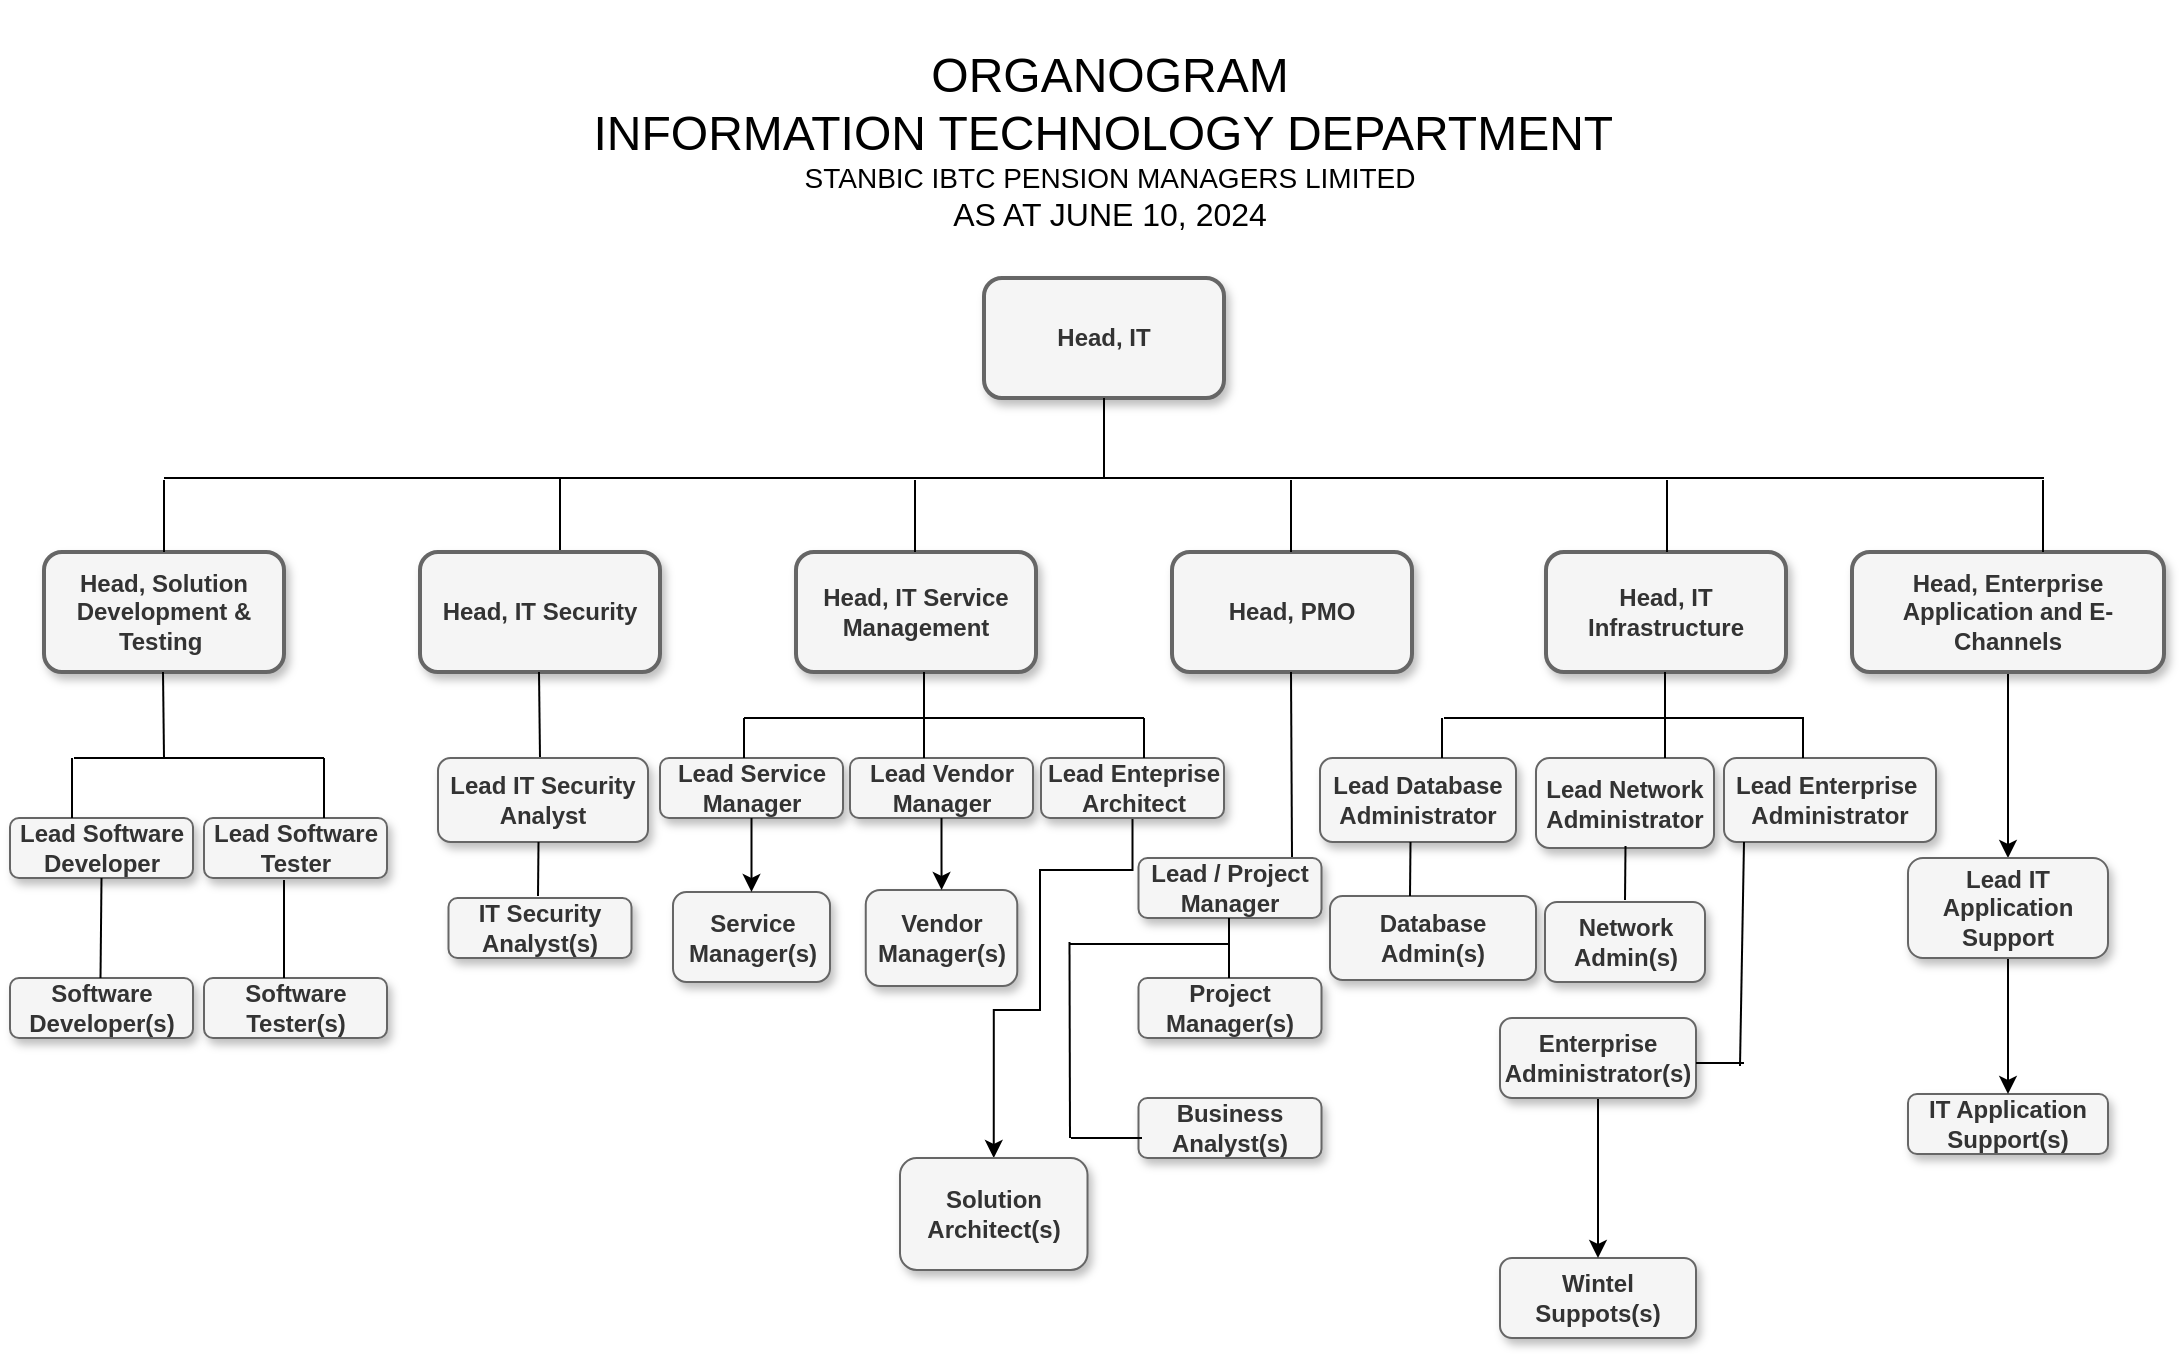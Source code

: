 <mxfile version="24.3.1" type="github">
  <diagram name="Page-1" id="19d8dcba-68ad-dc05-1034-9cf7b2a963f6">
    <mxGraphModel dx="2534" dy="746" grid="1" gridSize="14" guides="1" tooltips="1" connect="1" arrows="1" fold="1" page="1" pageScale="1" pageWidth="1100" pageHeight="850" background="none" math="0" shadow="0">
      <root>
        <mxCell id="0" />
        <mxCell id="1" parent="0" />
        <mxCell id="uepafkn3aEIsYCHWRTWA-61" value="&lt;b&gt;Lead Software Developer&lt;/b&gt;" style="rounded=1;whiteSpace=wrap;html=1;shadow=1;fillColor=#f5f5f5;fontColor=#333333;strokeColor=#666666;" parent="1" vertex="1">
          <mxGeometry x="3" y="409" width="91.5" height="30" as="geometry" />
        </mxCell>
        <mxCell id="uepafkn3aEIsYCHWRTWA-66" value="&lt;b&gt;Software Developer(s)&lt;/b&gt;" style="rounded=1;whiteSpace=wrap;html=1;shadow=1;fillColor=#f5f5f5;fontColor=#333333;strokeColor=#666666;" parent="1" vertex="1">
          <mxGeometry x="3" y="489" width="91.5" height="30" as="geometry" />
        </mxCell>
        <mxCell id="vU_8yxgyRDjp_DpZThU9-1" value="&lt;b&gt;Wintel Suppots(s)&lt;/b&gt;" style="rounded=1;whiteSpace=wrap;html=1;shadow=1;fillColor=#f5f5f5;fontColor=#333333;strokeColor=#666666;" parent="1" vertex="1">
          <mxGeometry x="748" y="629" width="98" height="40" as="geometry" />
        </mxCell>
        <mxCell id="vU_8yxgyRDjp_DpZThU9-2" value="" style="edgeStyle=orthogonalEdgeStyle;rounded=0;orthogonalLoop=1;jettySize=auto;html=1;" parent="1" source="uepafkn3aEIsYCHWRTWA-48" target="vU_8yxgyRDjp_DpZThU9-1" edge="1">
          <mxGeometry relative="1" as="geometry" />
        </mxCell>
        <mxCell id="uepafkn3aEIsYCHWRTWA-1" value="&lt;b&gt;Head, IT&lt;/b&gt;" style="rounded=1;whiteSpace=wrap;html=1;strokeWidth=2;perimeterSpacing=0;glass=0;shadow=1;fontStyle=0;fillColor=#f5f5f5;fontColor=#333333;strokeColor=#666666;" parent="1" vertex="1">
          <mxGeometry x="490" y="139" width="120" height="60" as="geometry" />
        </mxCell>
        <mxCell id="uepafkn3aEIsYCHWRTWA-2" value="&lt;b&gt;Head, Solution Development &amp;amp; Testing&amp;nbsp;&lt;/b&gt;" style="rounded=1;whiteSpace=wrap;html=1;strokeWidth=2;perimeterSpacing=0;glass=0;shadow=1;fillColor=#f5f5f5;fontColor=#333333;strokeColor=#666666;" parent="1" vertex="1">
          <mxGeometry x="20" y="276" width="120" height="60" as="geometry" />
        </mxCell>
        <mxCell id="uepafkn3aEIsYCHWRTWA-3" value="&lt;b&gt;Head, IT Security&lt;/b&gt;" style="rounded=1;whiteSpace=wrap;html=1;strokeWidth=2;perimeterSpacing=0;glass=0;shadow=1;fillColor=#f5f5f5;fontColor=#333333;strokeColor=#666666;" parent="1" vertex="1">
          <mxGeometry x="208" y="276" width="120" height="60" as="geometry" />
        </mxCell>
        <mxCell id="uepafkn3aEIsYCHWRTWA-4" value="&lt;b&gt;Head, IT Service Management&lt;/b&gt;" style="rounded=1;whiteSpace=wrap;html=1;strokeWidth=2;perimeterSpacing=0;glass=0;shadow=1;fillColor=#f5f5f5;fontColor=#333333;strokeColor=#666666;" parent="1" vertex="1">
          <mxGeometry x="396" y="276" width="120" height="60" as="geometry" />
        </mxCell>
        <mxCell id="uepafkn3aEIsYCHWRTWA-5" value="&lt;b&gt;Head, PMO&lt;/b&gt;" style="rounded=1;whiteSpace=wrap;html=1;strokeWidth=2;perimeterSpacing=0;glass=0;shadow=1;fillColor=#f5f5f5;fontColor=#333333;strokeColor=#666666;" parent="1" vertex="1">
          <mxGeometry x="584" y="276" width="120" height="60" as="geometry" />
        </mxCell>
        <mxCell id="uepafkn3aEIsYCHWRTWA-6" value="&lt;b&gt;Head, IT Infrastructure&lt;/b&gt;" style="rounded=1;whiteSpace=wrap;html=1;strokeWidth=2;perimeterSpacing=0;glass=0;shadow=1;fillColor=#f5f5f5;fontColor=#333333;strokeColor=#666666;" parent="1" vertex="1">
          <mxGeometry x="771" y="276" width="120" height="60" as="geometry" />
        </mxCell>
        <mxCell id="cwh8xjlLVyF8HEqu1CCD-1" value="" style="edgeStyle=orthogonalEdgeStyle;rounded=0;orthogonalLoop=1;jettySize=auto;html=1;" edge="1" parent="1" source="uepafkn3aEIsYCHWRTWA-7" target="uepafkn3aEIsYCHWRTWA-93">
          <mxGeometry relative="1" as="geometry" />
        </mxCell>
        <mxCell id="uepafkn3aEIsYCHWRTWA-7" value="&lt;b&gt;Head, Enterprise Application and E-Channels&lt;/b&gt;" style="rounded=1;whiteSpace=wrap;html=1;strokeWidth=2;perimeterSpacing=0;glass=0;shadow=1;fillColor=#f5f5f5;fontColor=#333333;strokeColor=#666666;" parent="1" vertex="1">
          <mxGeometry x="924" y="276" width="156" height="60" as="geometry" />
        </mxCell>
        <mxCell id="uepafkn3aEIsYCHWRTWA-11" value="" style="endArrow=none;html=1;rounded=0;entryX=0.5;entryY=1;entryDx=0;entryDy=0;" parent="1" target="uepafkn3aEIsYCHWRTWA-1" edge="1">
          <mxGeometry width="50" height="50" relative="1" as="geometry">
            <mxPoint x="550" y="239" as="sourcePoint" />
            <mxPoint x="480" y="379" as="targetPoint" />
          </mxGeometry>
        </mxCell>
        <mxCell id="uepafkn3aEIsYCHWRTWA-12" value="" style="endArrow=none;html=1;rounded=0;" parent="1" edge="1">
          <mxGeometry width="50" height="50" relative="1" as="geometry">
            <mxPoint x="278" y="275" as="sourcePoint" />
            <mxPoint x="278" y="239" as="targetPoint" />
          </mxGeometry>
        </mxCell>
        <mxCell id="uepafkn3aEIsYCHWRTWA-13" value="" style="endArrow=none;html=1;rounded=0;" parent="1" edge="1">
          <mxGeometry width="50" height="50" relative="1" as="geometry">
            <mxPoint x="455.5" y="276" as="sourcePoint" />
            <mxPoint x="455.5" y="240" as="targetPoint" />
          </mxGeometry>
        </mxCell>
        <mxCell id="uepafkn3aEIsYCHWRTWA-14" value="" style="endArrow=none;html=1;rounded=0;" parent="1" edge="1">
          <mxGeometry width="50" height="50" relative="1" as="geometry">
            <mxPoint x="643.5" y="276" as="sourcePoint" />
            <mxPoint x="643.5" y="240" as="targetPoint" />
          </mxGeometry>
        </mxCell>
        <mxCell id="uepafkn3aEIsYCHWRTWA-15" value="" style="endArrow=none;html=1;rounded=0;" parent="1" edge="1">
          <mxGeometry width="50" height="50" relative="1" as="geometry">
            <mxPoint x="831.5" y="276" as="sourcePoint" />
            <mxPoint x="831.5" y="240" as="targetPoint" />
          </mxGeometry>
        </mxCell>
        <mxCell id="uepafkn3aEIsYCHWRTWA-16" value="" style="endArrow=none;html=1;rounded=0;" parent="1" edge="1">
          <mxGeometry width="50" height="50" relative="1" as="geometry">
            <mxPoint x="80" y="239" as="sourcePoint" />
            <mxPoint x="1020" y="239" as="targetPoint" />
          </mxGeometry>
        </mxCell>
        <mxCell id="uepafkn3aEIsYCHWRTWA-17" value="" style="endArrow=none;html=1;rounded=0;" parent="1" edge="1">
          <mxGeometry width="50" height="50" relative="1" as="geometry">
            <mxPoint x="1019.5" y="276" as="sourcePoint" />
            <mxPoint x="1019.5" y="240" as="targetPoint" />
          </mxGeometry>
        </mxCell>
        <mxCell id="uepafkn3aEIsYCHWRTWA-18" value="" style="endArrow=none;html=1;rounded=0;" parent="1" edge="1">
          <mxGeometry width="50" height="50" relative="1" as="geometry">
            <mxPoint x="80" y="276" as="sourcePoint" />
            <mxPoint x="80" y="240" as="targetPoint" />
          </mxGeometry>
        </mxCell>
        <mxCell id="uepafkn3aEIsYCHWRTWA-19" value="" style="endArrow=none;html=1;rounded=0;" parent="1" edge="1">
          <mxGeometry width="50" height="50" relative="1" as="geometry">
            <mxPoint x="80" y="379" as="sourcePoint" />
            <mxPoint x="79.5" y="336" as="targetPoint" />
          </mxGeometry>
        </mxCell>
        <mxCell id="uepafkn3aEIsYCHWRTWA-20" value="" style="endArrow=none;html=1;rounded=0;" parent="1" edge="1">
          <mxGeometry width="50" height="50" relative="1" as="geometry">
            <mxPoint x="35" y="379" as="sourcePoint" />
            <mxPoint x="160" y="379" as="targetPoint" />
          </mxGeometry>
        </mxCell>
        <mxCell id="uepafkn3aEIsYCHWRTWA-22" value="" style="endArrow=none;html=1;rounded=0;" parent="1" edge="1">
          <mxGeometry width="50" height="50" relative="1" as="geometry">
            <mxPoint x="268" y="379" as="sourcePoint" />
            <mxPoint x="267.5" y="336" as="targetPoint" />
          </mxGeometry>
        </mxCell>
        <mxCell id="uepafkn3aEIsYCHWRTWA-30" value="" style="endArrow=none;html=1;rounded=0;" parent="1" edge="1">
          <mxGeometry width="50" height="50" relative="1" as="geometry">
            <mxPoint x="644" y="429" as="sourcePoint" />
            <mxPoint x="643.5" y="336" as="targetPoint" />
          </mxGeometry>
        </mxCell>
        <mxCell id="uepafkn3aEIsYCHWRTWA-34" value="&lt;b&gt;Lead Database Administrator&lt;/b&gt;" style="rounded=1;whiteSpace=wrap;html=1;shadow=1;fillColor=#f5f5f5;fontColor=#333333;strokeColor=#666666;" parent="1" vertex="1">
          <mxGeometry x="658" y="379" width="98" height="42" as="geometry" />
        </mxCell>
        <mxCell id="uepafkn3aEIsYCHWRTWA-42" value="&lt;b&gt;Lead Network Administrator&lt;/b&gt;" style="rounded=1;whiteSpace=wrap;html=1;shadow=1;fillColor=#f5f5f5;fontColor=#333333;strokeColor=#666666;" parent="1" vertex="1">
          <mxGeometry x="766" y="379" width="89" height="45" as="geometry" />
        </mxCell>
        <mxCell id="uepafkn3aEIsYCHWRTWA-46" value="&lt;b&gt;Lead Enterprise&amp;nbsp;&lt;br&gt;Administrator&lt;/b&gt;" style="rounded=1;whiteSpace=wrap;html=1;shadow=1;fillColor=#f5f5f5;fontColor=#333333;strokeColor=#666666;" parent="1" vertex="1">
          <mxGeometry x="860" y="379" width="106" height="42" as="geometry" />
        </mxCell>
        <mxCell id="uepafkn3aEIsYCHWRTWA-48" value="&lt;b&gt;Enterprise Administrator(s)&lt;/b&gt;" style="rounded=1;whiteSpace=wrap;html=1;shadow=1;fillColor=#f5f5f5;fontColor=#333333;strokeColor=#666666;" parent="1" vertex="1">
          <mxGeometry x="748" y="509" width="98" height="40" as="geometry" />
        </mxCell>
        <mxCell id="uepafkn3aEIsYCHWRTWA-50" value="&lt;b&gt;Lead IT Security Analyst&lt;/b&gt;" style="rounded=1;whiteSpace=wrap;html=1;shadow=1;fillColor=#f5f5f5;fontColor=#333333;strokeColor=#666666;" parent="1" vertex="1">
          <mxGeometry x="217" y="379" width="105" height="42" as="geometry" />
        </mxCell>
        <mxCell id="uepafkn3aEIsYCHWRTWA-51" value="&lt;b&gt;IT Security Analyst(s)&lt;/b&gt;" style="rounded=1;whiteSpace=wrap;html=1;shadow=1;fillColor=#f5f5f5;fontColor=#333333;strokeColor=#666666;" parent="1" vertex="1">
          <mxGeometry x="222.25" y="449" width="91.5" height="30" as="geometry" />
        </mxCell>
        <mxCell id="uepafkn3aEIsYCHWRTWA-53" value="&lt;b&gt;Lead Service Manager&lt;/b&gt;" style="rounded=1;whiteSpace=wrap;html=1;shadow=1;fillColor=#f5f5f5;fontColor=#333333;strokeColor=#666666;" parent="1" vertex="1">
          <mxGeometry x="328" y="379" width="91.5" height="30" as="geometry" />
        </mxCell>
        <mxCell id="uepafkn3aEIsYCHWRTWA-55" value="&lt;b&gt;Lead Vendor Manager&lt;/b&gt;" style="rounded=1;whiteSpace=wrap;html=1;shadow=1;fillColor=#f5f5f5;fontColor=#333333;strokeColor=#666666;" parent="1" vertex="1">
          <mxGeometry x="423" y="379" width="91.5" height="30" as="geometry" />
        </mxCell>
        <mxCell id="vU_8yxgyRDjp_DpZThU9-12" style="edgeStyle=orthogonalEdgeStyle;rounded=0;orthogonalLoop=1;jettySize=auto;html=1;entryX=0.5;entryY=0;entryDx=0;entryDy=0;" parent="1" source="uepafkn3aEIsYCHWRTWA-58" target="vU_8yxgyRDjp_DpZThU9-13" edge="1">
          <mxGeometry relative="1" as="geometry">
            <mxPoint x="518" y="673" as="targetPoint" />
            <Array as="points">
              <mxPoint x="564" y="435" />
              <mxPoint x="518" y="435" />
              <mxPoint x="518" y="505" />
              <mxPoint x="495" y="505" />
            </Array>
          </mxGeometry>
        </mxCell>
        <mxCell id="uepafkn3aEIsYCHWRTWA-58" value="&lt;b&gt;Lead Enteprise Architect&lt;/b&gt;" style="rounded=1;whiteSpace=wrap;html=1;shadow=1;fillColor=#f5f5f5;fontColor=#333333;strokeColor=#666666;" parent="1" vertex="1">
          <mxGeometry x="518.5" y="379" width="91.5" height="30" as="geometry" />
        </mxCell>
        <mxCell id="uepafkn3aEIsYCHWRTWA-62" value="&lt;b&gt;Lead Software Tester&lt;/b&gt;" style="rounded=1;whiteSpace=wrap;html=1;shadow=1;fillColor=#f5f5f5;fontColor=#333333;strokeColor=#666666;" parent="1" vertex="1">
          <mxGeometry x="100" y="409" width="91.5" height="30" as="geometry" />
        </mxCell>
        <mxCell id="uepafkn3aEIsYCHWRTWA-64" value="&lt;b&gt;Software Tester(s)&lt;/b&gt;" style="rounded=1;whiteSpace=wrap;html=1;shadow=1;fillColor=#f5f5f5;fontColor=#333333;strokeColor=#666666;" parent="1" vertex="1">
          <mxGeometry x="100" y="489" width="91.5" height="30" as="geometry" />
        </mxCell>
        <mxCell id="uepafkn3aEIsYCHWRTWA-68" value="" style="endArrow=none;html=1;rounded=0;" parent="1" edge="1">
          <mxGeometry width="50" height="50" relative="1" as="geometry">
            <mxPoint x="160" y="409" as="sourcePoint" />
            <mxPoint x="160" y="379" as="targetPoint" />
          </mxGeometry>
        </mxCell>
        <mxCell id="uepafkn3aEIsYCHWRTWA-69" value="" style="endArrow=none;html=1;rounded=0;" parent="1" edge="1">
          <mxGeometry width="50" height="50" relative="1" as="geometry">
            <mxPoint x="34" y="409" as="sourcePoint" />
            <mxPoint x="34" y="379" as="targetPoint" />
          </mxGeometry>
        </mxCell>
        <mxCell id="uepafkn3aEIsYCHWRTWA-70" value="" style="endArrow=none;html=1;rounded=0;" parent="1" edge="1">
          <mxGeometry width="50" height="50" relative="1" as="geometry">
            <mxPoint x="370" y="359" as="sourcePoint" />
            <mxPoint x="570" y="359" as="targetPoint" />
          </mxGeometry>
        </mxCell>
        <mxCell id="uepafkn3aEIsYCHWRTWA-72" value="" style="endArrow=none;html=1;rounded=0;" parent="1" edge="1">
          <mxGeometry width="50" height="50" relative="1" as="geometry">
            <mxPoint x="570" y="359" as="sourcePoint" />
            <mxPoint x="570" y="379" as="targetPoint" />
          </mxGeometry>
        </mxCell>
        <mxCell id="uepafkn3aEIsYCHWRTWA-74" value="" style="endArrow=none;html=1;rounded=0;" parent="1" edge="1">
          <mxGeometry width="50" height="50" relative="1" as="geometry">
            <mxPoint x="460" y="359" as="sourcePoint" />
            <mxPoint x="460" y="379" as="targetPoint" />
          </mxGeometry>
        </mxCell>
        <mxCell id="uepafkn3aEIsYCHWRTWA-75" value="" style="endArrow=none;html=1;rounded=0;" parent="1" edge="1">
          <mxGeometry width="50" height="50" relative="1" as="geometry">
            <mxPoint x="370" y="359" as="sourcePoint" />
            <mxPoint x="370" y="379" as="targetPoint" />
          </mxGeometry>
        </mxCell>
        <mxCell id="uepafkn3aEIsYCHWRTWA-78" value="" style="endArrow=none;html=1;rounded=0;" parent="1" edge="1">
          <mxGeometry width="50" height="50" relative="1" as="geometry">
            <mxPoint x="460" y="336" as="sourcePoint" />
            <mxPoint x="460" y="359" as="targetPoint" />
          </mxGeometry>
        </mxCell>
        <mxCell id="uepafkn3aEIsYCHWRTWA-79" value="&lt;b&gt;Lead / Project Manager&lt;/b&gt;" style="rounded=1;whiteSpace=wrap;html=1;shadow=1;fillColor=#f5f5f5;fontColor=#333333;strokeColor=#666666;" parent="1" vertex="1">
          <mxGeometry x="567.25" y="429" width="91.5" height="30" as="geometry" />
        </mxCell>
        <mxCell id="uepafkn3aEIsYCHWRTWA-80" value="&lt;b&gt;Project Manager(s)&lt;/b&gt;" style="rounded=1;whiteSpace=wrap;html=1;shadow=1;fillColor=#f5f5f5;fontColor=#333333;strokeColor=#666666;" parent="1" vertex="1">
          <mxGeometry x="567.25" y="489" width="91.5" height="30" as="geometry" />
        </mxCell>
        <mxCell id="uepafkn3aEIsYCHWRTWA-82" value="&lt;b&gt;Business Analyst(s)&lt;/b&gt;" style="rounded=1;whiteSpace=wrap;html=1;shadow=1;fillColor=#f5f5f5;fontColor=#333333;strokeColor=#666666;" parent="1" vertex="1">
          <mxGeometry x="567.25" y="549" width="91.5" height="30" as="geometry" />
        </mxCell>
        <mxCell id="uepafkn3aEIsYCHWRTWA-84" value="" style="endArrow=none;html=1;rounded=0;" parent="1" edge="1">
          <mxGeometry width="50" height="50" relative="1" as="geometry">
            <mxPoint x="720" y="359" as="sourcePoint" />
            <mxPoint x="900" y="359" as="targetPoint" />
          </mxGeometry>
        </mxCell>
        <mxCell id="uepafkn3aEIsYCHWRTWA-85" value="" style="endArrow=none;html=1;rounded=0;" parent="1" edge="1">
          <mxGeometry width="50" height="50" relative="1" as="geometry">
            <mxPoint x="830.5" y="336" as="sourcePoint" />
            <mxPoint x="830.5" y="359" as="targetPoint" />
          </mxGeometry>
        </mxCell>
        <mxCell id="uepafkn3aEIsYCHWRTWA-86" value="" style="endArrow=none;html=1;rounded=0;" parent="1" edge="1">
          <mxGeometry width="50" height="50" relative="1" as="geometry">
            <mxPoint x="719" y="359" as="sourcePoint" />
            <mxPoint x="719" y="379" as="targetPoint" />
          </mxGeometry>
        </mxCell>
        <mxCell id="uepafkn3aEIsYCHWRTWA-87" value="" style="endArrow=none;html=1;rounded=0;" parent="1" edge="1">
          <mxGeometry width="50" height="50" relative="1" as="geometry">
            <mxPoint x="830.5" y="359" as="sourcePoint" />
            <mxPoint x="830.5" y="379" as="targetPoint" />
          </mxGeometry>
        </mxCell>
        <mxCell id="uepafkn3aEIsYCHWRTWA-88" value="" style="endArrow=none;html=1;rounded=0;" parent="1" edge="1">
          <mxGeometry width="50" height="50" relative="1" as="geometry">
            <mxPoint x="899.5" y="359" as="sourcePoint" />
            <mxPoint x="899.5" y="379" as="targetPoint" />
          </mxGeometry>
        </mxCell>
        <mxCell id="uepafkn3aEIsYCHWRTWA-92" value="&lt;b&gt;IT Application Support(s)&lt;/b&gt;" style="rounded=1;whiteSpace=wrap;html=1;shadow=1;fillColor=#f5f5f5;fontColor=#333333;strokeColor=#666666;" parent="1" vertex="1">
          <mxGeometry x="952" y="547" width="100" height="30" as="geometry" />
        </mxCell>
        <mxCell id="cwh8xjlLVyF8HEqu1CCD-2" value="" style="edgeStyle=orthogonalEdgeStyle;rounded=0;orthogonalLoop=1;jettySize=auto;html=1;" edge="1" parent="1" source="uepafkn3aEIsYCHWRTWA-93" target="uepafkn3aEIsYCHWRTWA-92">
          <mxGeometry relative="1" as="geometry" />
        </mxCell>
        <mxCell id="uepafkn3aEIsYCHWRTWA-93" value="&lt;b&gt;Lead IT Application Support&lt;/b&gt;" style="rounded=1;whiteSpace=wrap;html=1;shadow=1;fillColor=#f5f5f5;fontColor=#333333;strokeColor=#666666;" parent="1" vertex="1">
          <mxGeometry x="952" y="429" width="100" height="50" as="geometry" />
        </mxCell>
        <mxCell id="uepafkn3aEIsYCHWRTWA-101" value="" style="endArrow=none;html=1;rounded=0;entryX=0.891;entryY=0;entryDx=0;entryDy=0;entryPerimeter=0;" parent="1" edge="1">
          <mxGeometry width="50" height="50" relative="1" as="geometry">
            <mxPoint x="612.5" y="459" as="sourcePoint" />
            <mxPoint x="612.5" y="489" as="targetPoint" />
          </mxGeometry>
        </mxCell>
        <mxCell id="uepafkn3aEIsYCHWRTWA-103" value="" style="endArrow=none;html=1;rounded=0;" parent="1" edge="1">
          <mxGeometry width="50" height="50" relative="1" as="geometry">
            <mxPoint x="533" y="472" as="sourcePoint" />
            <mxPoint x="613" y="472" as="targetPoint" />
          </mxGeometry>
        </mxCell>
        <mxCell id="uepafkn3aEIsYCHWRTWA-104" value="" style="endArrow=none;html=1;rounded=0;" parent="1" edge="1">
          <mxGeometry width="50" height="50" relative="1" as="geometry">
            <mxPoint x="533" y="569" as="sourcePoint" />
            <mxPoint x="532.75" y="471" as="targetPoint" />
          </mxGeometry>
        </mxCell>
        <mxCell id="uepafkn3aEIsYCHWRTWA-107" value="" style="endArrow=none;html=1;rounded=0;" parent="1" edge="1">
          <mxGeometry width="50" height="50" relative="1" as="geometry">
            <mxPoint x="569" y="569" as="sourcePoint" />
            <mxPoint x="533.5" y="569" as="targetPoint" />
          </mxGeometry>
        </mxCell>
        <mxCell id="uepafkn3aEIsYCHWRTWA-113" value="" style="endArrow=none;html=1;rounded=0;entryX=0.5;entryY=1;entryDx=0;entryDy=0;" parent="1" target="uepafkn3aEIsYCHWRTWA-61" edge="1">
          <mxGeometry width="50" height="50" relative="1" as="geometry">
            <mxPoint x="48.25" y="489" as="sourcePoint" />
            <mxPoint x="48.25" y="453" as="targetPoint" />
          </mxGeometry>
        </mxCell>
        <mxCell id="uepafkn3aEIsYCHWRTWA-114" value="" style="endArrow=none;html=1;rounded=0;entryX=0.437;entryY=1.033;entryDx=0;entryDy=0;entryPerimeter=0;" parent="1" target="uepafkn3aEIsYCHWRTWA-62" edge="1">
          <mxGeometry width="50" height="50" relative="1" as="geometry">
            <mxPoint x="140" y="489" as="sourcePoint" />
            <mxPoint x="140" y="453" as="targetPoint" />
          </mxGeometry>
        </mxCell>
        <mxCell id="uepafkn3aEIsYCHWRTWA-115" value="" style="endArrow=none;html=1;rounded=0;" parent="1" edge="1">
          <mxGeometry width="50" height="50" relative="1" as="geometry">
            <mxPoint x="267.25" y="421" as="sourcePoint" />
            <mxPoint x="267" y="448" as="targetPoint" />
          </mxGeometry>
        </mxCell>
        <mxCell id="uepafkn3aEIsYCHWRTWA-131" value="&lt;b&gt;Database&lt;br&gt;Admin(s)&lt;br&gt;&lt;/b&gt;" style="rounded=1;whiteSpace=wrap;html=1;shadow=1;fillColor=#f5f5f5;fontColor=#333333;strokeColor=#666666;" parent="1" vertex="1">
          <mxGeometry x="663" y="448" width="103" height="42" as="geometry" />
        </mxCell>
        <mxCell id="uepafkn3aEIsYCHWRTWA-133" value="&lt;b&gt;Network Admin(s)&lt;/b&gt;" style="rounded=1;whiteSpace=wrap;html=1;shadow=1;fillColor=#f5f5f5;fontColor=#333333;strokeColor=#666666;" parent="1" vertex="1">
          <mxGeometry x="770.5" y="451" width="80" height="40" as="geometry" />
        </mxCell>
        <mxCell id="uepafkn3aEIsYCHWRTWA-134" value="" style="endArrow=none;html=1;rounded=0;" parent="1" edge="1">
          <mxGeometry width="50" height="50" relative="1" as="geometry">
            <mxPoint x="810.75" y="423" as="sourcePoint" />
            <mxPoint x="810.5" y="450" as="targetPoint" />
          </mxGeometry>
        </mxCell>
        <mxCell id="uepafkn3aEIsYCHWRTWA-135" value="" style="endArrow=none;html=1;rounded=0;" parent="1" edge="1">
          <mxGeometry width="50" height="50" relative="1" as="geometry">
            <mxPoint x="703.25" y="421" as="sourcePoint" />
            <mxPoint x="703" y="448" as="targetPoint" />
          </mxGeometry>
        </mxCell>
        <mxCell id="uepafkn3aEIsYCHWRTWA-136" value="" style="endArrow=none;html=1;rounded=0;strokeColor=#000000;fontColor=#393C56;fillColor=#F2CC8F;" parent="1" edge="1">
          <mxGeometry width="50" height="50" relative="1" as="geometry">
            <mxPoint x="868" y="533" as="sourcePoint" />
            <mxPoint x="870" y="421" as="targetPoint" />
          </mxGeometry>
        </mxCell>
        <mxCell id="uepafkn3aEIsYCHWRTWA-137" value="" style="endArrow=none;html=1;rounded=0;strokeColor=#000000;fontColor=#393C56;fillColor=#F2CC8F;" parent="1" edge="1">
          <mxGeometry width="50" height="50" relative="1" as="geometry">
            <mxPoint x="846" y="531.5" as="sourcePoint" />
            <mxPoint x="870" y="531.5" as="targetPoint" />
          </mxGeometry>
        </mxCell>
        <mxCell id="vU_8yxgyRDjp_DpZThU9-4" value="&lt;b&gt;Service Manager(s)&lt;/b&gt;" style="rounded=1;whiteSpace=wrap;html=1;shadow=1;fillColor=#f5f5f5;fontColor=#333333;strokeColor=#666666;" parent="1" vertex="1">
          <mxGeometry x="334.5" y="446" width="78.5" height="45" as="geometry" />
        </mxCell>
        <mxCell id="vU_8yxgyRDjp_DpZThU9-5" value="" style="edgeStyle=orthogonalEdgeStyle;rounded=0;orthogonalLoop=1;jettySize=auto;html=1;" parent="1" source="uepafkn3aEIsYCHWRTWA-53" target="vU_8yxgyRDjp_DpZThU9-4" edge="1">
          <mxGeometry relative="1" as="geometry" />
        </mxCell>
        <mxCell id="vU_8yxgyRDjp_DpZThU9-6" value="&lt;b&gt;Vendor Manager(s)&lt;/b&gt;" style="rounded=1;whiteSpace=wrap;html=1;shadow=1;fillColor=#f5f5f5;fontColor=#333333;strokeColor=#666666;" parent="1" vertex="1">
          <mxGeometry x="430.88" y="445" width="75.75" height="48" as="geometry" />
        </mxCell>
        <mxCell id="vU_8yxgyRDjp_DpZThU9-7" value="" style="edgeStyle=orthogonalEdgeStyle;rounded=0;orthogonalLoop=1;jettySize=auto;html=1;" parent="1" source="uepafkn3aEIsYCHWRTWA-55" target="vU_8yxgyRDjp_DpZThU9-6" edge="1">
          <mxGeometry relative="1" as="geometry" />
        </mxCell>
        <mxCell id="vU_8yxgyRDjp_DpZThU9-13" value="&lt;b&gt;Solution Architect(s)&lt;/b&gt;" style="rounded=1;whiteSpace=wrap;html=1;shadow=1;fillColor=#f5f5f5;fontColor=#333333;strokeColor=#666666;" parent="1" vertex="1">
          <mxGeometry x="448" y="579" width="93.75" height="56" as="geometry" />
        </mxCell>
        <mxCell id="cwh8xjlLVyF8HEqu1CCD-4" value="&lt;font style=&quot;&quot;&gt;&lt;span style=&quot;font-size: 24px;&quot;&gt;ORGANOGRAM&lt;br&gt;&lt;/span&gt;&lt;/font&gt;&lt;div&gt;&lt;font style=&quot;&quot;&gt;&lt;font style=&quot;&quot;&gt;&lt;span style=&quot;font-size: 24px; background-color: initial;&quot;&gt;INFORMATION TECHNOLOGY DEPARTMENT&lt;/span&gt;&lt;span style=&quot;font-size: 24px; background-color: initial;&quot;&gt;&amp;nbsp;&lt;br&gt;&lt;/span&gt;&lt;font style=&quot;font-size: 14px;&quot;&gt;STANBIC IBTC PENSION MANAGERS LIMITED&lt;/font&gt;&lt;/font&gt;&lt;/font&gt;&lt;div&gt;&lt;font size=&quot;3&quot; style=&quot;&quot;&gt;AS AT JUNE 10, 2024&lt;/font&gt;&lt;/div&gt;&lt;/div&gt;" style="rounded=0;whiteSpace=wrap;html=1;strokeColor=none;fillColor=none;" vertex="1" parent="1">
          <mxGeometry x="56" width="994" height="140" as="geometry" />
        </mxCell>
      </root>
    </mxGraphModel>
  </diagram>
</mxfile>
